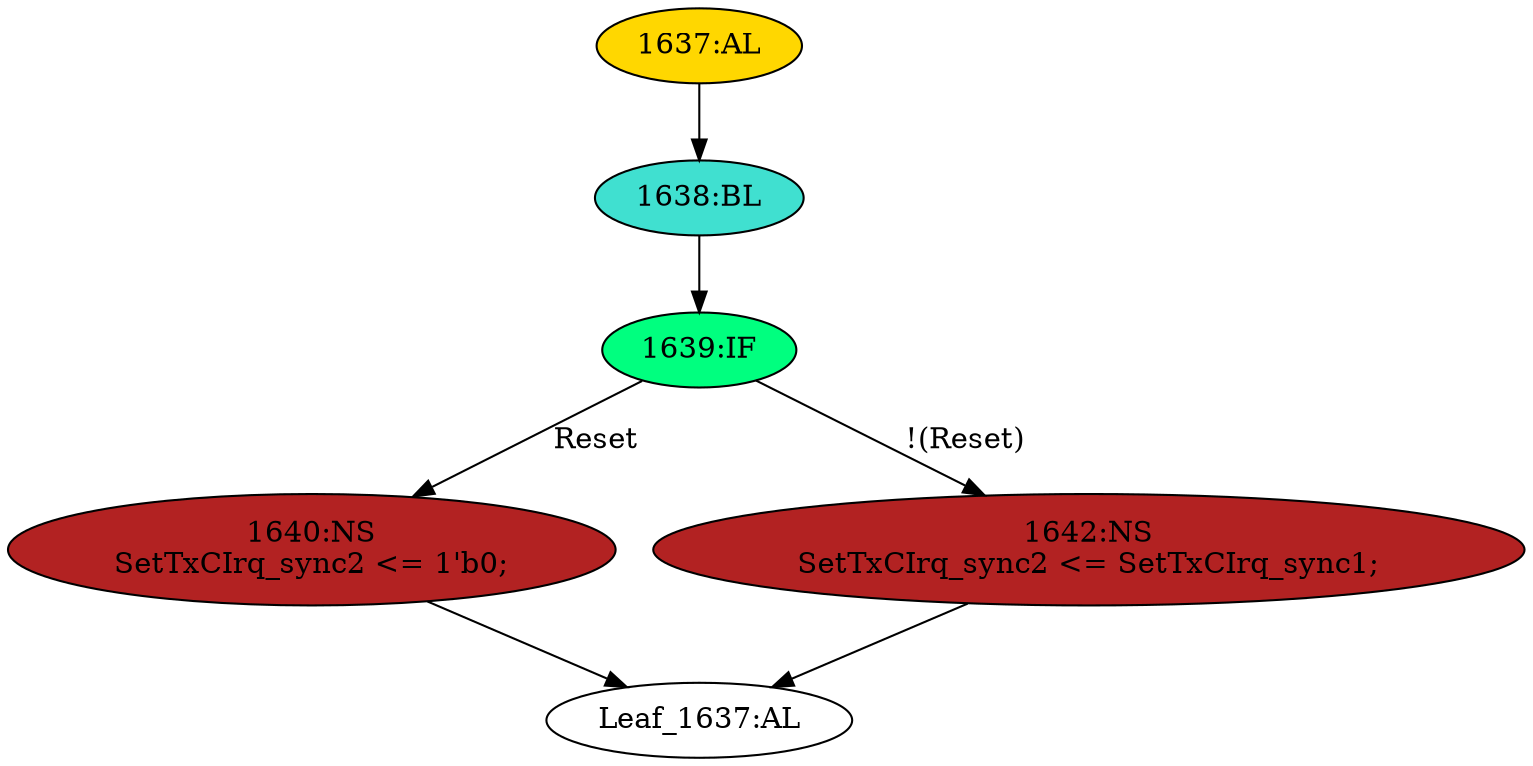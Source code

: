 strict digraph "" {
	node [label="\N"];
	"1637:AL"	 [ast="<pyverilog.vparser.ast.Always object at 0x7fbdee036910>",
		clk_sens=True,
		fillcolor=gold,
		label="1637:AL",
		sens="['Clk', 'Reset']",
		statements="[]",
		style=filled,
		typ=Always,
		use_var="['Reset', 'SetTxCIrq_sync1']"];
	"1638:BL"	 [ast="<pyverilog.vparser.ast.Block object at 0x7fbdee036a90>",
		fillcolor=turquoise,
		label="1638:BL",
		statements="[]",
		style=filled,
		typ=Block];
	"1637:AL" -> "1638:BL"	 [cond="[]",
		lineno=None];
	"1640:NS"	 [ast="<pyverilog.vparser.ast.NonblockingSubstitution object at 0x7fbdee036d50>",
		fillcolor=firebrick,
		label="1640:NS
SetTxCIrq_sync2 <= 1'b0;",
		statements="[<pyverilog.vparser.ast.NonblockingSubstitution object at 0x7fbdee036d50>]",
		style=filled,
		typ=NonblockingSubstitution];
	"Leaf_1637:AL"	 [def_var="['SetTxCIrq_sync2']",
		label="Leaf_1637:AL"];
	"1640:NS" -> "Leaf_1637:AL"	 [cond="[]",
		lineno=None];
	"1642:NS"	 [ast="<pyverilog.vparser.ast.NonblockingSubstitution object at 0x7fbdee036b50>",
		fillcolor=firebrick,
		label="1642:NS
SetTxCIrq_sync2 <= SetTxCIrq_sync1;",
		statements="[<pyverilog.vparser.ast.NonblockingSubstitution object at 0x7fbdee036b50>]",
		style=filled,
		typ=NonblockingSubstitution];
	"1642:NS" -> "Leaf_1637:AL"	 [cond="[]",
		lineno=None];
	"1639:IF"	 [ast="<pyverilog.vparser.ast.IfStatement object at 0x7fbdee036ad0>",
		fillcolor=springgreen,
		label="1639:IF",
		statements="[]",
		style=filled,
		typ=IfStatement];
	"1638:BL" -> "1639:IF"	 [cond="[]",
		lineno=None];
	"1639:IF" -> "1640:NS"	 [cond="['Reset']",
		label=Reset,
		lineno=1639];
	"1639:IF" -> "1642:NS"	 [cond="['Reset']",
		label="!(Reset)",
		lineno=1639];
}
